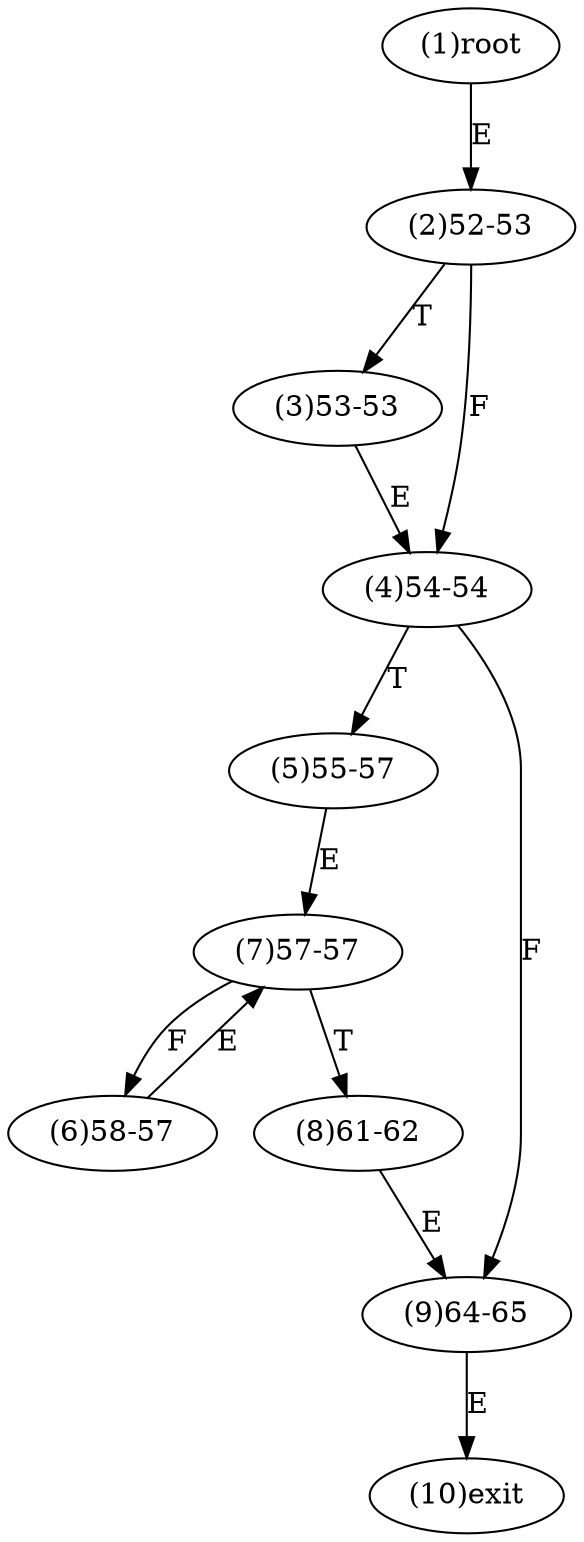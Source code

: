digraph "" { 
1[ label="(1)root"];
2[ label="(2)52-53"];
3[ label="(3)53-53"];
4[ label="(4)54-54"];
5[ label="(5)55-57"];
6[ label="(6)58-57"];
7[ label="(7)57-57"];
8[ label="(8)61-62"];
9[ label="(9)64-65"];
10[ label="(10)exit"];
1->2[ label="E"];
2->4[ label="F"];
2->3[ label="T"];
3->4[ label="E"];
4->9[ label="F"];
4->5[ label="T"];
5->7[ label="E"];
6->7[ label="E"];
7->6[ label="F"];
7->8[ label="T"];
8->9[ label="E"];
9->10[ label="E"];
}